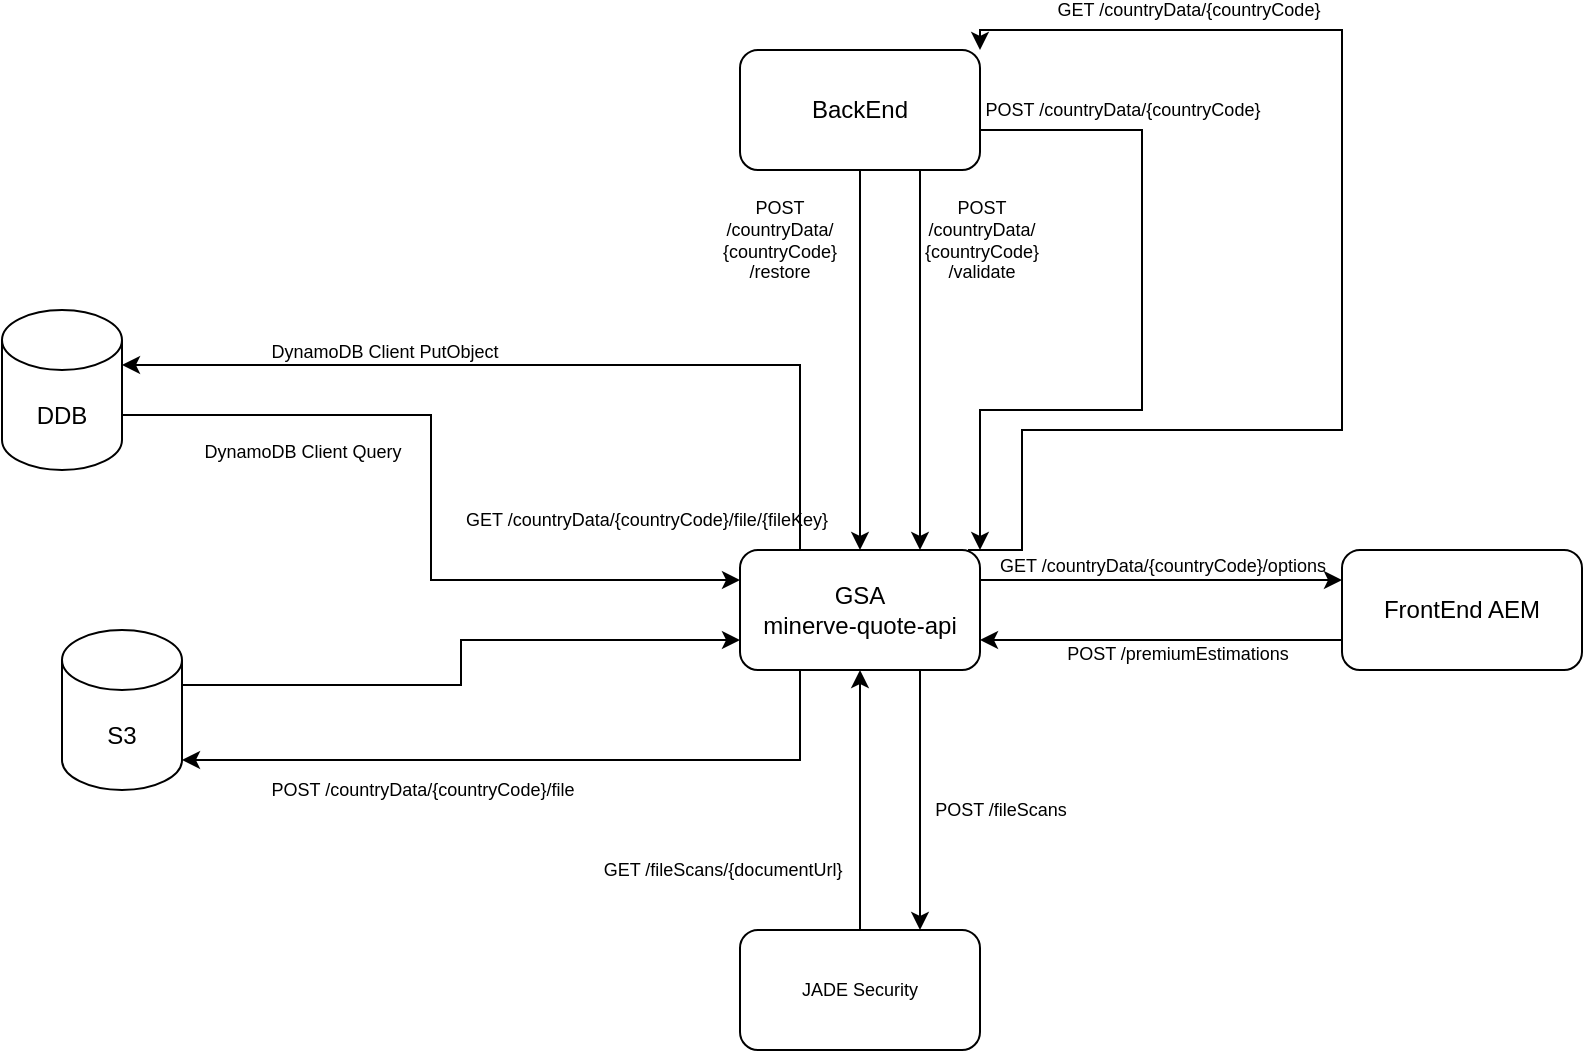 <mxfile version="20.3.1" type="github">
  <diagram id="0-eIzqEijCaNKOFwE0yg" name="Page-1">
    <mxGraphModel dx="1186" dy="691" grid="1" gridSize="10" guides="1" tooltips="1" connect="1" arrows="1" fold="1" page="1" pageScale="1" pageWidth="827" pageHeight="1169" math="0" shadow="0">
      <root>
        <mxCell id="0" />
        <mxCell id="1" parent="0" />
        <mxCell id="OjMGByleGfyb7vKYq2kZ-40" style="edgeStyle=orthogonalEdgeStyle;rounded=0;orthogonalLoop=1;jettySize=auto;html=1;exitX=1;exitY=0;exitDx=0;exitDy=52.5;exitPerimeter=0;entryX=0;entryY=0.25;entryDx=0;entryDy=0;fontSize=9;fontColor=#000000;" edge="1" parent="1" source="OjMGByleGfyb7vKYq2kZ-1" target="OjMGByleGfyb7vKYq2kZ-3">
          <mxGeometry relative="1" as="geometry" />
        </mxCell>
        <mxCell id="OjMGByleGfyb7vKYq2kZ-41" value="DynamoDB Client Query" style="edgeLabel;html=1;align=center;verticalAlign=middle;resizable=0;points=[];fontSize=9;fontColor=#000000;" vertex="1" connectable="0" parent="OjMGByleGfyb7vKYq2kZ-40">
          <mxGeometry x="-0.541" y="2" relative="1" as="geometry">
            <mxPoint y="20" as="offset" />
          </mxGeometry>
        </mxCell>
        <mxCell id="OjMGByleGfyb7vKYq2kZ-1" value="DDB" style="shape=cylinder3;whiteSpace=wrap;html=1;boundedLbl=1;backgroundOutline=1;size=15;" vertex="1" parent="1">
          <mxGeometry x="30" y="160" width="60" height="80" as="geometry" />
        </mxCell>
        <mxCell id="OjMGByleGfyb7vKYq2kZ-32" style="edgeStyle=orthogonalEdgeStyle;rounded=0;orthogonalLoop=1;jettySize=auto;html=1;exitX=1;exitY=0;exitDx=0;exitDy=27.5;exitPerimeter=0;entryX=0;entryY=0.75;entryDx=0;entryDy=0;fontSize=9;fontColor=#000000;" edge="1" parent="1" source="OjMGByleGfyb7vKYq2kZ-2" target="OjMGByleGfyb7vKYq2kZ-3">
          <mxGeometry relative="1" as="geometry" />
        </mxCell>
        <mxCell id="OjMGByleGfyb7vKYq2kZ-2" value="S3" style="shape=cylinder3;whiteSpace=wrap;html=1;boundedLbl=1;backgroundOutline=1;size=15;" vertex="1" parent="1">
          <mxGeometry x="60" y="320" width="60" height="80" as="geometry" />
        </mxCell>
        <mxCell id="OjMGByleGfyb7vKYq2kZ-7" style="edgeStyle=orthogonalEdgeStyle;rounded=0;orthogonalLoop=1;jettySize=auto;html=1;exitX=1;exitY=0.25;exitDx=0;exitDy=0;entryX=0;entryY=0.25;entryDx=0;entryDy=0;" edge="1" parent="1" source="OjMGByleGfyb7vKYq2kZ-3" target="OjMGByleGfyb7vKYq2kZ-5">
          <mxGeometry relative="1" as="geometry" />
        </mxCell>
        <mxCell id="OjMGByleGfyb7vKYq2kZ-11" value="&lt;p&gt;&lt;font style=&quot;font-size: 9px;&quot;&gt;GET /countryData/{countryCode}/options&lt;/font&gt;&lt;/p&gt;" style="edgeLabel;html=1;align=center;verticalAlign=middle;resizable=0;points=[];labelBackgroundColor=none;" vertex="1" connectable="0" parent="OjMGByleGfyb7vKYq2kZ-7">
          <mxGeometry x="-0.154" y="2" relative="1" as="geometry">
            <mxPoint x="14" y="-6" as="offset" />
          </mxGeometry>
        </mxCell>
        <mxCell id="OjMGByleGfyb7vKYq2kZ-28" style="edgeStyle=orthogonalEdgeStyle;rounded=0;orthogonalLoop=1;jettySize=auto;html=1;exitX=0.95;exitY=0;exitDx=0;exitDy=0;fontSize=9;fontColor=#000000;entryX=1;entryY=0;entryDx=0;entryDy=0;exitPerimeter=0;" edge="1" parent="1" source="OjMGByleGfyb7vKYq2kZ-3" target="OjMGByleGfyb7vKYq2kZ-4">
          <mxGeometry relative="1" as="geometry">
            <mxPoint x="540" y="280" as="sourcePoint" />
            <mxPoint x="540" y="80" as="targetPoint" />
            <Array as="points">
              <mxPoint x="540" y="280" />
              <mxPoint x="540" y="220" />
              <mxPoint x="700" y="220" />
              <mxPoint x="700" y="20" />
              <mxPoint x="519" y="20" />
            </Array>
          </mxGeometry>
        </mxCell>
        <mxCell id="OjMGByleGfyb7vKYq2kZ-29" value="GET /countryData/{countryCode}" style="edgeLabel;html=1;align=center;verticalAlign=middle;resizable=0;points=[];fontSize=9;fontColor=#000000;" vertex="1" connectable="0" parent="OjMGByleGfyb7vKYq2kZ-28">
          <mxGeometry x="0.467" relative="1" as="geometry">
            <mxPoint x="-56" y="-10" as="offset" />
          </mxGeometry>
        </mxCell>
        <mxCell id="OjMGByleGfyb7vKYq2kZ-31" style="edgeStyle=orthogonalEdgeStyle;rounded=0;orthogonalLoop=1;jettySize=auto;html=1;entryX=1;entryY=1;entryDx=0;entryDy=-15;entryPerimeter=0;fontSize=9;fontColor=#000000;exitX=0.25;exitY=1;exitDx=0;exitDy=0;" edge="1" parent="1" source="OjMGByleGfyb7vKYq2kZ-3" target="OjMGByleGfyb7vKYq2kZ-2">
          <mxGeometry relative="1" as="geometry">
            <mxPoint x="410" y="430" as="sourcePoint" />
          </mxGeometry>
        </mxCell>
        <mxCell id="OjMGByleGfyb7vKYq2kZ-33" value="GET /countryData/{countryCode}/file/{fileKey}" style="edgeLabel;html=1;align=center;verticalAlign=middle;resizable=0;points=[];fontSize=9;fontColor=#000000;" vertex="1" connectable="0" parent="OjMGByleGfyb7vKYq2kZ-31">
          <mxGeometry x="-0.187" y="1" relative="1" as="geometry">
            <mxPoint x="22" y="-121" as="offset" />
          </mxGeometry>
        </mxCell>
        <mxCell id="OjMGByleGfyb7vKYq2kZ-38" style="edgeStyle=orthogonalEdgeStyle;rounded=0;orthogonalLoop=1;jettySize=auto;html=1;exitX=0.25;exitY=0;exitDx=0;exitDy=0;entryX=1;entryY=0;entryDx=0;entryDy=27.5;entryPerimeter=0;fontSize=9;fontColor=#000000;" edge="1" parent="1" source="OjMGByleGfyb7vKYq2kZ-3" target="OjMGByleGfyb7vKYq2kZ-1">
          <mxGeometry relative="1" as="geometry" />
        </mxCell>
        <mxCell id="OjMGByleGfyb7vKYq2kZ-39" value="DynamoDB Client PutObject" style="edgeLabel;html=1;align=center;verticalAlign=middle;resizable=0;points=[];fontSize=9;fontColor=#000000;" vertex="1" connectable="0" parent="OjMGByleGfyb7vKYq2kZ-38">
          <mxGeometry x="0.256" y="3" relative="1" as="geometry">
            <mxPoint x="-30" y="-10" as="offset" />
          </mxGeometry>
        </mxCell>
        <mxCell id="OjMGByleGfyb7vKYq2kZ-51" style="edgeStyle=orthogonalEdgeStyle;rounded=0;orthogonalLoop=1;jettySize=auto;html=1;exitX=0.75;exitY=1;exitDx=0;exitDy=0;entryX=0.75;entryY=0;entryDx=0;entryDy=0;fontSize=9;fontColor=#000000;" edge="1" parent="1" source="OjMGByleGfyb7vKYq2kZ-3" target="OjMGByleGfyb7vKYq2kZ-48">
          <mxGeometry relative="1" as="geometry">
            <mxPoint x="500" y="340" as="sourcePoint" />
            <mxPoint x="500" y="470" as="targetPoint" />
          </mxGeometry>
        </mxCell>
        <mxCell id="OjMGByleGfyb7vKYq2kZ-52" value="POST /fileScans" style="edgeLabel;html=1;align=center;verticalAlign=middle;resizable=0;points=[];fontSize=9;fontColor=#000000;" vertex="1" connectable="0" parent="OjMGByleGfyb7vKYq2kZ-51">
          <mxGeometry x="-0.4" y="2" relative="1" as="geometry">
            <mxPoint x="38" y="31" as="offset" />
          </mxGeometry>
        </mxCell>
        <mxCell id="OjMGByleGfyb7vKYq2kZ-3" value="GSA&lt;br&gt;minerve-quote-api" style="rounded=1;whiteSpace=wrap;html=1;" vertex="1" parent="1">
          <mxGeometry x="399" y="280" width="120" height="60" as="geometry" />
        </mxCell>
        <mxCell id="OjMGByleGfyb7vKYq2kZ-27" style="edgeStyle=orthogonalEdgeStyle;rounded=0;orthogonalLoop=1;jettySize=auto;html=1;exitX=1;exitY=0.75;exitDx=0;exitDy=0;fontSize=9;fontColor=#000000;entryX=1;entryY=0;entryDx=0;entryDy=0;" edge="1" parent="1" source="OjMGByleGfyb7vKYq2kZ-4" target="OjMGByleGfyb7vKYq2kZ-3">
          <mxGeometry relative="1" as="geometry">
            <mxPoint x="490" y="180" as="targetPoint" />
            <Array as="points">
              <mxPoint x="519" y="70" />
              <mxPoint x="600" y="70" />
              <mxPoint x="600" y="210" />
              <mxPoint x="519" y="210" />
            </Array>
          </mxGeometry>
        </mxCell>
        <mxCell id="OjMGByleGfyb7vKYq2kZ-42" style="edgeStyle=orthogonalEdgeStyle;rounded=0;orthogonalLoop=1;jettySize=auto;html=1;exitX=0.5;exitY=1;exitDx=0;exitDy=0;entryX=0.5;entryY=0;entryDx=0;entryDy=0;fontSize=9;fontColor=#000000;" edge="1" parent="1" source="OjMGByleGfyb7vKYq2kZ-4" target="OjMGByleGfyb7vKYq2kZ-3">
          <mxGeometry relative="1" as="geometry" />
        </mxCell>
        <mxCell id="OjMGByleGfyb7vKYq2kZ-44" style="edgeStyle=orthogonalEdgeStyle;rounded=0;orthogonalLoop=1;jettySize=auto;html=1;exitX=0.75;exitY=1;exitDx=0;exitDy=0;entryX=0.75;entryY=0;entryDx=0;entryDy=0;fontSize=9;fontColor=#000000;" edge="1" parent="1" source="OjMGByleGfyb7vKYq2kZ-4" target="OjMGByleGfyb7vKYq2kZ-3">
          <mxGeometry relative="1" as="geometry" />
        </mxCell>
        <mxCell id="OjMGByleGfyb7vKYq2kZ-4" value="BackEnd" style="rounded=1;whiteSpace=wrap;html=1;" vertex="1" parent="1">
          <mxGeometry x="399" y="30" width="120" height="60" as="geometry" />
        </mxCell>
        <mxCell id="OjMGByleGfyb7vKYq2kZ-5" value="FrontEnd AEM" style="rounded=1;whiteSpace=wrap;html=1;" vertex="1" parent="1">
          <mxGeometry x="700" y="280" width="120" height="60" as="geometry" />
        </mxCell>
        <mxCell id="OjMGByleGfyb7vKYq2kZ-20" value="" style="endArrow=classic;html=1;rounded=0;fontSize=9;fontColor=#000000;entryX=1;entryY=0.75;entryDx=0;entryDy=0;exitX=0;exitY=0.75;exitDx=0;exitDy=0;startArrow=none;" edge="1" parent="1" source="OjMGByleGfyb7vKYq2kZ-5" target="OjMGByleGfyb7vKYq2kZ-3">
          <mxGeometry width="50" height="50" relative="1" as="geometry">
            <mxPoint x="579" y="295" as="sourcePoint" />
            <mxPoint x="599" y="200" as="targetPoint" />
          </mxGeometry>
        </mxCell>
        <mxCell id="OjMGByleGfyb7vKYq2kZ-30" value="POST /countryData/{countryCode}" style="edgeLabel;html=1;align=center;verticalAlign=middle;resizable=0;points=[];fontSize=9;fontColor=#000000;" vertex="1" connectable="0" parent="1">
          <mxGeometry x="590" y="60" as="geometry" />
        </mxCell>
        <mxCell id="OjMGByleGfyb7vKYq2kZ-34" value="POST /countryData/{countryCode}/file" style="edgeLabel;html=1;align=center;verticalAlign=middle;resizable=0;points=[];fontSize=9;fontColor=#000000;" vertex="1" connectable="0" parent="1">
          <mxGeometry x="240" y="400" as="geometry" />
        </mxCell>
        <mxCell id="OjMGByleGfyb7vKYq2kZ-35" value="POST /premiumEstimations" style="text;html=1;strokeColor=none;fillColor=none;align=center;verticalAlign=middle;whiteSpace=wrap;rounded=0;labelBackgroundColor=none;fontSize=9;fontColor=#000000;" vertex="1" parent="1">
          <mxGeometry x="548" y="317" width="140" height="30" as="geometry" />
        </mxCell>
        <mxCell id="OjMGByleGfyb7vKYq2kZ-46" value="POST /countryData/ {countryCode} /validate" style="text;html=1;strokeColor=none;fillColor=none;align=center;verticalAlign=middle;whiteSpace=wrap;rounded=0;labelBackgroundColor=none;fontSize=9;fontColor=#000000;" vertex="1" parent="1">
          <mxGeometry x="500" y="110" width="40" height="30" as="geometry" />
        </mxCell>
        <mxCell id="OjMGByleGfyb7vKYq2kZ-47" value="POST /countryData/ {countryCode} /restore" style="text;html=1;strokeColor=none;fillColor=none;align=center;verticalAlign=middle;whiteSpace=wrap;rounded=0;labelBackgroundColor=none;fontSize=9;fontColor=#000000;" vertex="1" parent="1">
          <mxGeometry x="399" y="110" width="40" height="30" as="geometry" />
        </mxCell>
        <mxCell id="OjMGByleGfyb7vKYq2kZ-53" style="edgeStyle=orthogonalEdgeStyle;rounded=0;orthogonalLoop=1;jettySize=auto;html=1;exitX=0.5;exitY=0;exitDx=0;exitDy=0;entryX=0.5;entryY=1;entryDx=0;entryDy=0;fontSize=9;fontColor=#000000;" edge="1" parent="1" source="OjMGByleGfyb7vKYq2kZ-48" target="OjMGByleGfyb7vKYq2kZ-3">
          <mxGeometry relative="1" as="geometry" />
        </mxCell>
        <mxCell id="OjMGByleGfyb7vKYq2kZ-48" value="JADE Security" style="rounded=1;whiteSpace=wrap;html=1;labelBackgroundColor=none;fontSize=9;fontColor=#000000;" vertex="1" parent="1">
          <mxGeometry x="399" y="470" width="120" height="60" as="geometry" />
        </mxCell>
        <mxCell id="OjMGByleGfyb7vKYq2kZ-54" value="GET /fileScans/{documentUrl}" style="edgeLabel;html=1;align=center;verticalAlign=middle;resizable=0;points=[];fontSize=9;fontColor=#000000;" vertex="1" connectable="0" parent="1">
          <mxGeometry x="390" y="440" as="geometry" />
        </mxCell>
      </root>
    </mxGraphModel>
  </diagram>
</mxfile>
